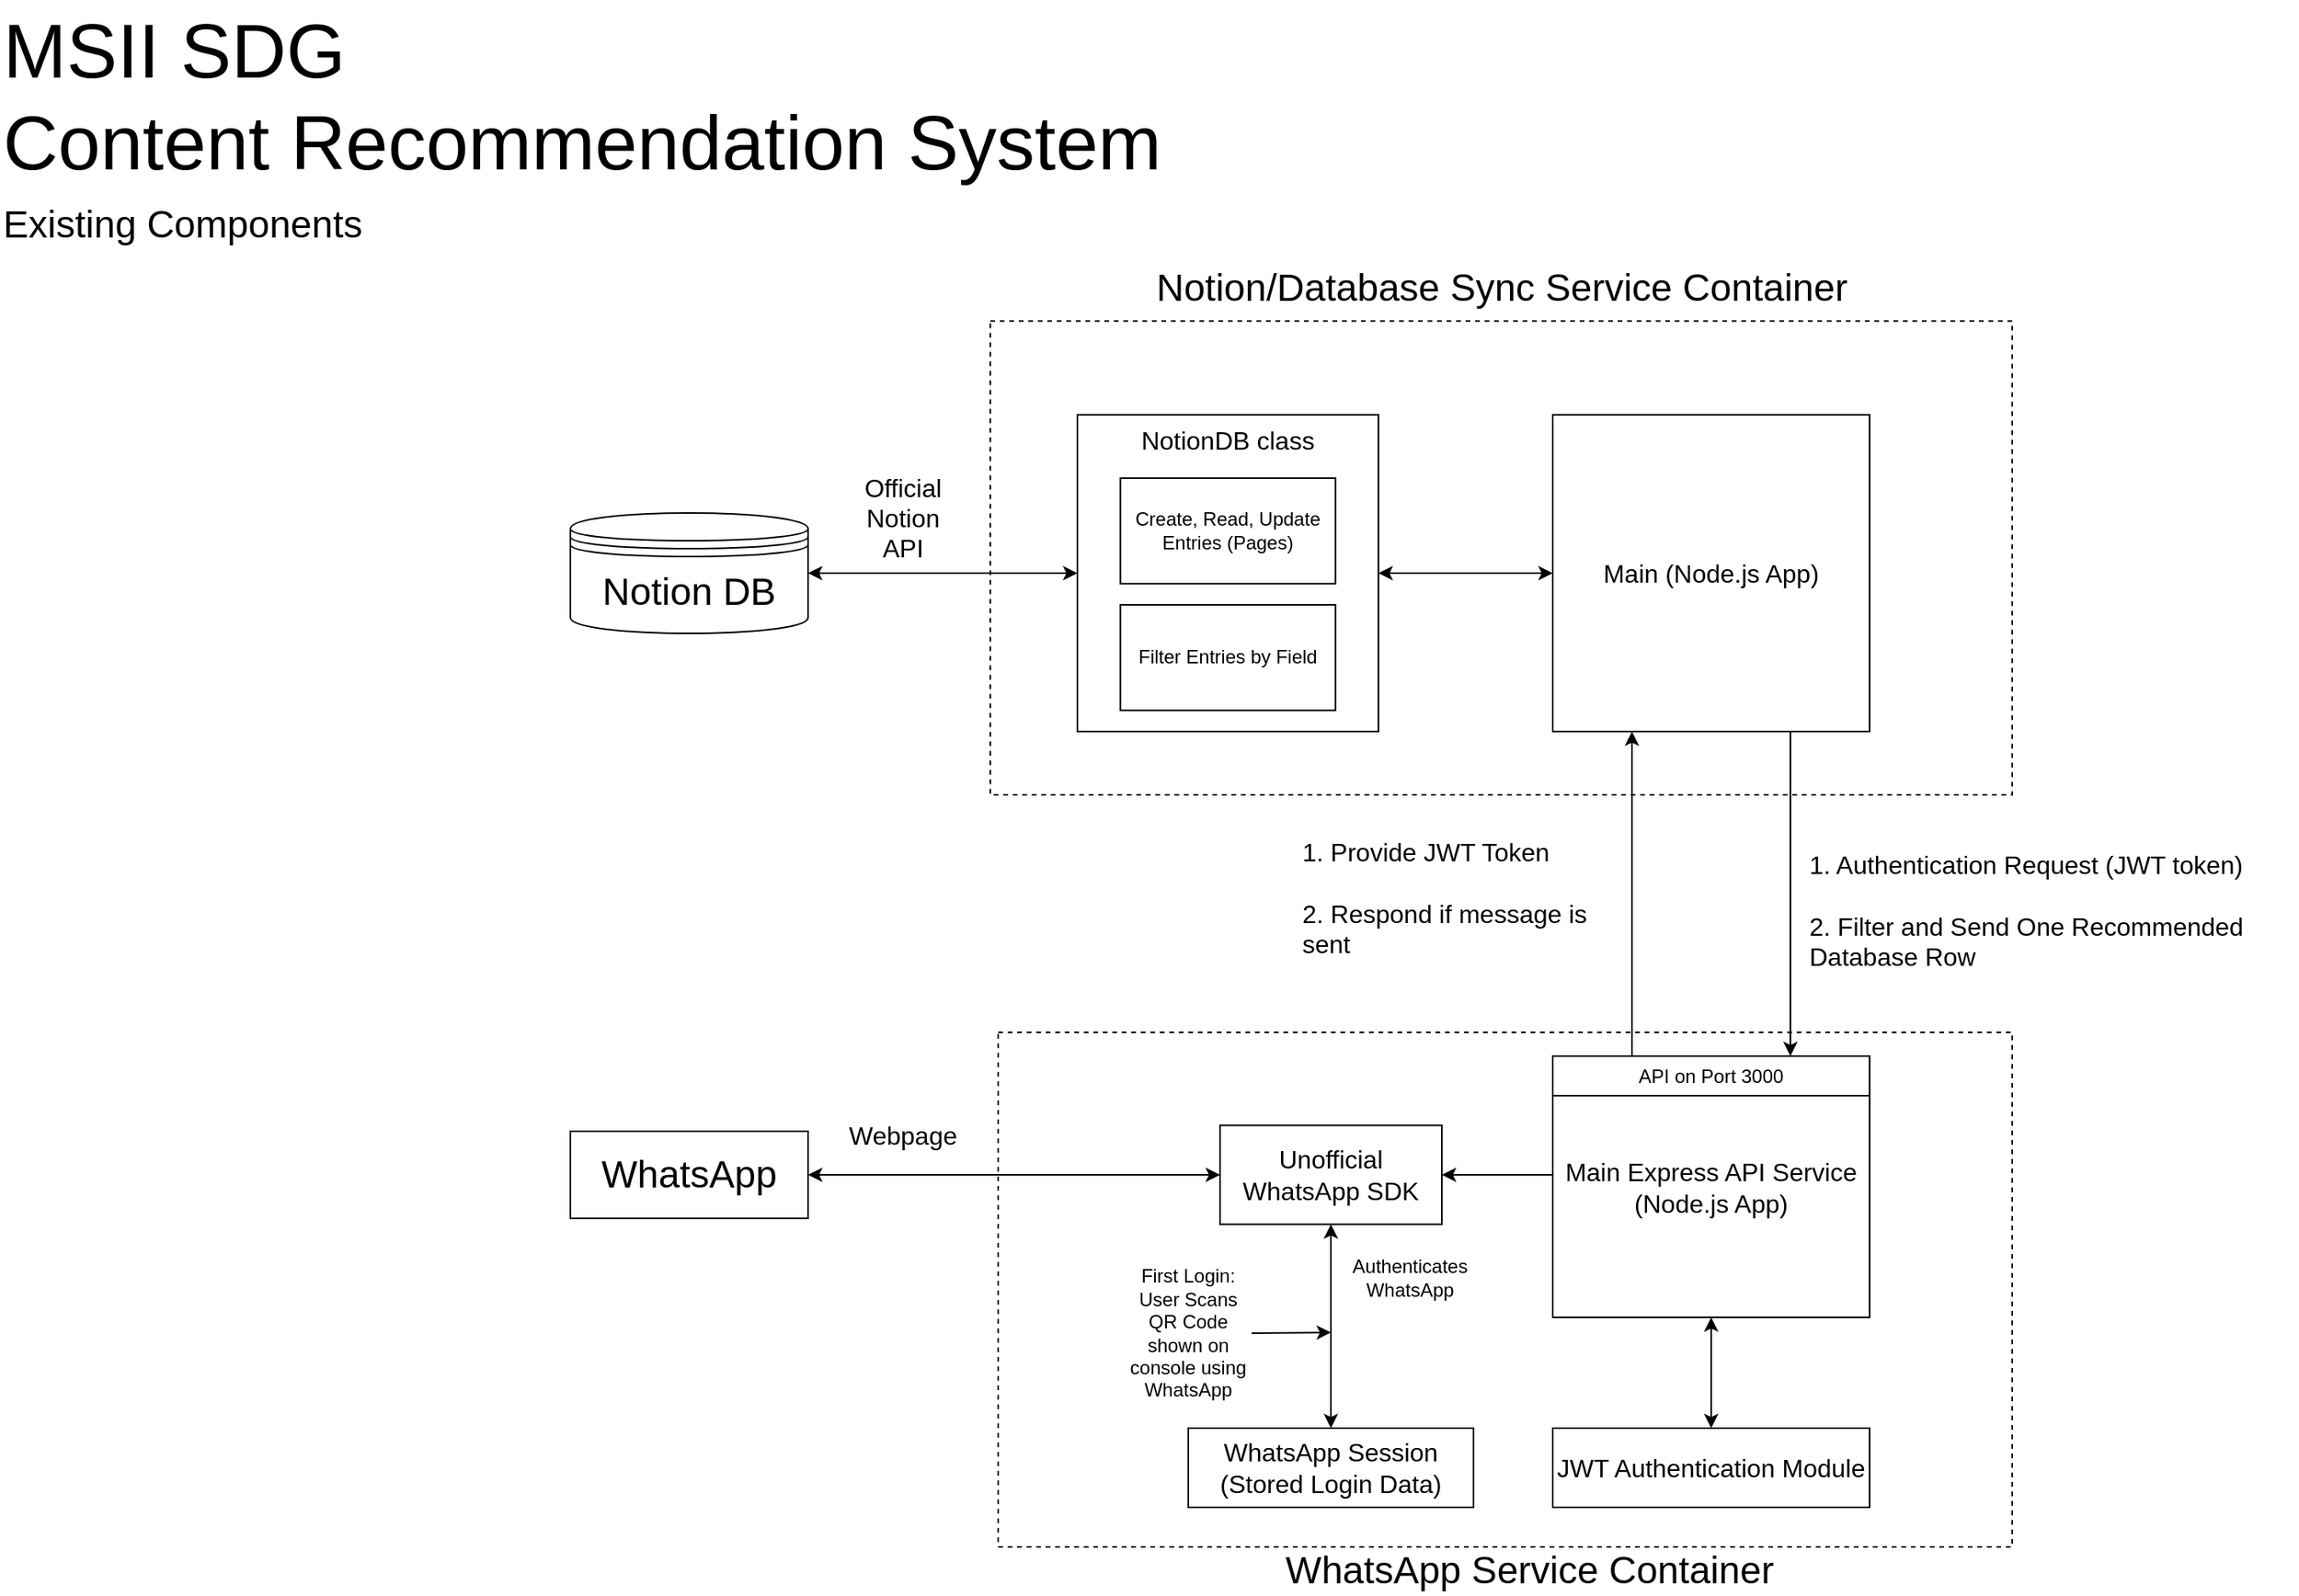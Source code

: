 <mxfile>
    <diagram id="4YUBoF1SM2UPiCkTplfl" name="Page-1">
        <mxGraphModel dx="2344" dy="1942" grid="1" gridSize="10" guides="1" tooltips="1" connect="1" arrows="1" fold="1" page="1" pageScale="1" pageWidth="1920" pageHeight="1200" math="0" shadow="0">
            <root>
                <mxCell id="0"/>
                <mxCell id="1" parent="0"/>
                <mxCell id="2" value="" style="rounded=0;whiteSpace=wrap;html=1;strokeColor=default;fillColor=none;dashed=1;container=0;" vertex="1" parent="1">
                    <mxGeometry x="710" y="732" width="640" height="325" as="geometry"/>
                </mxCell>
                <mxCell id="3" value="" style="rounded=0;whiteSpace=wrap;html=1;dashed=1;fillColor=none;" vertex="1" parent="1">
                    <mxGeometry x="705" y="282.8" width="645" height="299.2" as="geometry"/>
                </mxCell>
                <mxCell id="4" value="" style="endArrow=classic;startArrow=classic;html=1;exitX=1;exitY=0.5;exitDx=0;exitDy=0;entryX=0;entryY=0.5;entryDx=0;entryDy=0;" edge="1" parent="1" source="16" target="7">
                    <mxGeometry width="100" height="100" relative="1" as="geometry">
                        <mxPoint x="685" y="386" as="sourcePoint"/>
                        <mxPoint x="755" y="402" as="targetPoint"/>
                    </mxGeometry>
                </mxCell>
                <mxCell id="5" value="" style="group" vertex="1" connectable="0" parent="1">
                    <mxGeometry x="760" y="342" width="190" height="200" as="geometry"/>
                </mxCell>
                <mxCell id="6" value="" style="group" vertex="1" connectable="0" parent="5">
                    <mxGeometry width="190" height="200" as="geometry"/>
                </mxCell>
                <mxCell id="7" value="&lt;font style=&quot;font-size: 16px;&quot;&gt;NotionDB class&lt;/font&gt;" style="rounded=0;whiteSpace=wrap;html=1;verticalAlign=top;" vertex="1" parent="6">
                    <mxGeometry width="190" height="200" as="geometry"/>
                </mxCell>
                <mxCell id="8" value="Create, Read, Update Entries (Pages)" style="rounded=0;whiteSpace=wrap;html=1;" vertex="1" parent="6">
                    <mxGeometry x="27.143" y="40" width="135.714" height="66.667" as="geometry"/>
                </mxCell>
                <mxCell id="9" value="Filter Entries by Field" style="rounded=0;whiteSpace=wrap;html=1;" vertex="1" parent="6">
                    <mxGeometry x="27.143" y="120.0" width="135.714" height="66.667" as="geometry"/>
                </mxCell>
                <mxCell id="10" value="Official Notion API" style="text;html=1;strokeColor=none;fillColor=none;align=center;verticalAlign=middle;whiteSpace=wrap;rounded=0;fontSize=16;" vertex="1" parent="1">
                    <mxGeometry x="620" y="392" width="60" height="30" as="geometry"/>
                </mxCell>
                <mxCell id="11" value="" style="endArrow=classic;startArrow=none;html=1;exitX=0.75;exitY=1;exitDx=0;exitDy=0;startFill=0;entryX=0.75;entryY=0;entryDx=0;entryDy=0;" edge="1" parent="1" source="23" target="33">
                    <mxGeometry width="100" height="100" relative="1" as="geometry">
                        <mxPoint x="1135" y="532" as="sourcePoint"/>
                        <mxPoint x="1045" y="682" as="targetPoint"/>
                    </mxGeometry>
                </mxCell>
                <mxCell id="12" value="WhatsApp" style="rounded=0;whiteSpace=wrap;html=1;fontSize=24;" vertex="1" parent="1">
                    <mxGeometry x="440" y="794.5" width="150" height="55" as="geometry"/>
                </mxCell>
                <mxCell id="13" value="" style="endArrow=classic;startArrow=classic;html=1;exitX=0;exitY=0.5;exitDx=0;exitDy=0;entryX=1;entryY=0.5;entryDx=0;entryDy=0;" edge="1" parent="1" source="27" target="12">
                    <mxGeometry width="100" height="100" relative="1" as="geometry">
                        <mxPoint x="715" y="753.25" as="sourcePoint"/>
                        <mxPoint x="775" y="662.25" as="targetPoint"/>
                    </mxGeometry>
                </mxCell>
                <mxCell id="14" value="Webpage" style="text;html=1;strokeColor=none;fillColor=none;align=center;verticalAlign=middle;whiteSpace=wrap;rounded=0;fontSize=16;" vertex="1" parent="1">
                    <mxGeometry x="620" y="782" width="60" height="30" as="geometry"/>
                </mxCell>
                <mxCell id="15" value="Existing Components" style="text;html=1;align=left;verticalAlign=middle;resizable=0;points=[];autosize=1;strokeColor=none;fillColor=none;fontSize=24;" vertex="1" parent="1">
                    <mxGeometry x="80" y="202" width="250" height="40" as="geometry"/>
                </mxCell>
                <mxCell id="16" value="Notion DB" style="shape=datastore;whiteSpace=wrap;html=1;fontSize=24;" vertex="1" parent="1">
                    <mxGeometry x="440" y="404" width="150" height="76" as="geometry"/>
                </mxCell>
                <mxCell id="17" style="edgeStyle=none;html=1;exitX=0.25;exitY=0;exitDx=0;exitDy=0;entryX=0.25;entryY=1;entryDx=0;entryDy=0;startArrow=none;startFill=0;endArrow=classic;endFill=1;" edge="1" parent="1" source="33" target="23">
                    <mxGeometry relative="1" as="geometry"/>
                </mxCell>
                <mxCell id="18" value="&lt;div style=&quot;font-size: 16px;&quot;&gt;&lt;span style=&quot;background-color: initial; font-size: 16px;&quot;&gt;1. Authentication Request (JWT token)&lt;/span&gt;&lt;/div&gt;&lt;div style=&quot;font-size: 16px;&quot;&gt;&lt;span style=&quot;background-color: initial; font-size: 16px;&quot;&gt;&lt;br style=&quot;font-size: 16px;&quot;&gt;&lt;/span&gt;&lt;/div&gt;&lt;div style=&quot;font-size: 16px;&quot;&gt;&lt;span style=&quot;background-color: initial; font-size: 16px;&quot;&gt;2. Filter and Send One Recommended Database Row&lt;/span&gt;&lt;/div&gt;" style="text;html=1;strokeColor=none;fillColor=none;align=left;verticalAlign=middle;whiteSpace=wrap;rounded=0;dashed=1;fontSize=16;" vertex="1" parent="1">
                    <mxGeometry x="1220" y="609.5" width="310" height="90" as="geometry"/>
                </mxCell>
                <mxCell id="19" value="&lt;div style=&quot;font-size: 16px;&quot;&gt;1. Provide JWT Token&lt;/div&gt;&lt;div style=&quot;font-size: 16px;&quot;&gt;&lt;br style=&quot;font-size: 16px;&quot;&gt;&lt;/div&gt;&lt;div style=&quot;font-size: 16px;&quot;&gt;2. Respond if message is sent&lt;/div&gt;" style="text;html=1;strokeColor=none;fillColor=none;align=left;verticalAlign=middle;whiteSpace=wrap;rounded=0;dashed=1;fontSize=16;" vertex="1" parent="1">
                    <mxGeometry x="900" y="609.5" width="192.5" height="75" as="geometry"/>
                </mxCell>
                <mxCell id="20" value="MSII SDG&lt;br style=&quot;font-size: 48px;&quot;&gt;Content Recommendation System" style="text;html=1;strokeColor=none;fillColor=none;align=left;verticalAlign=middle;whiteSpace=wrap;rounded=0;fontSize=48;" vertex="1" parent="1">
                    <mxGeometry x="80" y="80" width="960" height="122" as="geometry"/>
                </mxCell>
                <mxCell id="21" value="" style="group" vertex="1" connectable="0" parent="1">
                    <mxGeometry x="705" y="242" width="645" height="340" as="geometry"/>
                </mxCell>
                <mxCell id="22" value="&lt;font style=&quot;font-size: 24px;&quot;&gt;Notion/Database Sync Service Container&lt;/font&gt;" style="text;html=1;strokeColor=none;fillColor=none;align=center;verticalAlign=middle;whiteSpace=wrap;rounded=0;dashed=1;" vertex="1" parent="21">
                    <mxGeometry x="92.64" width="459.72" height="40.8" as="geometry"/>
                </mxCell>
                <mxCell id="23" value="Main (Node.js App)" style="rounded=0;whiteSpace=wrap;html=1;fontSize=16;" vertex="1" parent="1">
                    <mxGeometry x="1060" y="342" width="200" height="200" as="geometry"/>
                </mxCell>
                <mxCell id="24" value="" style="endArrow=classic;startArrow=classic;html=1;entryX=0;entryY=0.5;entryDx=0;entryDy=0;exitX=1;exitY=0.5;exitDx=0;exitDy=0;" edge="1" parent="1" source="7" target="23">
                    <mxGeometry width="100" height="100" relative="1" as="geometry">
                        <mxPoint x="832.656" y="580.64" as="sourcePoint"/>
                        <mxPoint x="913.281" y="580.64" as="targetPoint"/>
                    </mxGeometry>
                </mxCell>
                <mxCell id="25" value="WhatsApp Service Container" style="text;html=1;strokeColor=none;fillColor=none;align=center;verticalAlign=middle;whiteSpace=wrap;rounded=0;dashed=1;container=0;fontSize=24;" vertex="1" parent="1">
                    <mxGeometry x="883.75" y="1057" width="322.5" height="30" as="geometry"/>
                </mxCell>
                <mxCell id="26" style="edgeStyle=none;html=1;exitX=1;exitY=0.5;exitDx=0;exitDy=0;startArrow=classic;startFill=1;endArrow=classic;endFill=1;" edge="1" parent="1" source="27">
                    <mxGeometry relative="1" as="geometry">
                        <mxPoint x="1100" y="822" as="targetPoint"/>
                    </mxGeometry>
                </mxCell>
                <mxCell id="27" value="Unofficial&lt;br style=&quot;font-size: 16px;&quot;&gt;WhatsApp SDK" style="rounded=0;whiteSpace=wrap;html=1;container=0;fontSize=16;" vertex="1" parent="1">
                    <mxGeometry x="850" y="790.75" width="140" height="62.5" as="geometry"/>
                </mxCell>
                <mxCell id="28" value="JWT Authentication Module" style="rounded=0;whiteSpace=wrap;html=1;container=0;fontSize=16;" vertex="1" parent="1">
                    <mxGeometry x="1060" y="982" width="200" height="50" as="geometry"/>
                </mxCell>
                <mxCell id="29" style="edgeStyle=none;html=1;exitX=0.5;exitY=1;exitDx=0;exitDy=0;entryX=0.5;entryY=0;entryDx=0;entryDy=0;startArrow=classic;startFill=1;endArrow=classic;endFill=1;" edge="1" parent="1" source="33" target="28">
                    <mxGeometry relative="1" as="geometry"/>
                </mxCell>
                <mxCell id="30" style="edgeStyle=none;html=1;exitX=0.5;exitY=0;exitDx=0;exitDy=0;entryX=0.5;entryY=1;entryDx=0;entryDy=0;startArrow=classic;startFill=1;endArrow=classic;endFill=1;" edge="1" parent="1" source="31" target="27">
                    <mxGeometry relative="1" as="geometry"/>
                </mxCell>
                <mxCell id="31" value="WhatsApp Session&lt;br style=&quot;font-size: 16px;&quot;&gt;(Stored Login Data)" style="rounded=0;whiteSpace=wrap;html=1;container=0;fontSize=16;" vertex="1" parent="1">
                    <mxGeometry x="830" y="982" width="180" height="50" as="geometry"/>
                </mxCell>
                <mxCell id="32" value="Authenticates WhatsApp" style="text;html=1;strokeColor=none;fillColor=none;align=center;verticalAlign=middle;whiteSpace=wrap;rounded=0;container=0;" vertex="1" parent="1">
                    <mxGeometry x="940" y="872" width="60" height="30" as="geometry"/>
                </mxCell>
                <mxCell id="33" value="&lt;font style=&quot;font-size: 16px;&quot;&gt;Main Express API Service (Node.js App)&lt;/font&gt;" style="rounded=0;whiteSpace=wrap;html=1;container=0;" vertex="1" parent="1">
                    <mxGeometry x="1060" y="747" width="200" height="165" as="geometry"/>
                </mxCell>
                <mxCell id="34" value="&lt;div style=&quot;&quot;&gt;API on Port 3000&lt;/div&gt;" style="text;html=1;strokeColor=default;fillColor=none;align=center;verticalAlign=middle;whiteSpace=wrap;rounded=0;container=0;" vertex="1" parent="1">
                    <mxGeometry x="1060" y="747" width="200" height="25" as="geometry"/>
                </mxCell>
                <mxCell id="35" value="" style="endArrow=classic;html=1;exitX=1;exitY=0.5;exitDx=0;exitDy=0;" edge="1" parent="1" source="36">
                    <mxGeometry width="50" height="50" relative="1" as="geometry">
                        <mxPoint x="870" y="921.5" as="sourcePoint"/>
                        <mxPoint x="920" y="921.5" as="targetPoint"/>
                    </mxGeometry>
                </mxCell>
                <mxCell id="36" value="First Login: User Scans QR Code shown on console using WhatsApp" style="text;html=1;strokeColor=none;fillColor=none;align=center;verticalAlign=middle;whiteSpace=wrap;rounded=0;container=0;" vertex="1" parent="1">
                    <mxGeometry x="790" y="872" width="80" height="100" as="geometry"/>
                </mxCell>
            </root>
        </mxGraphModel>
    </diagram>
</mxfile>